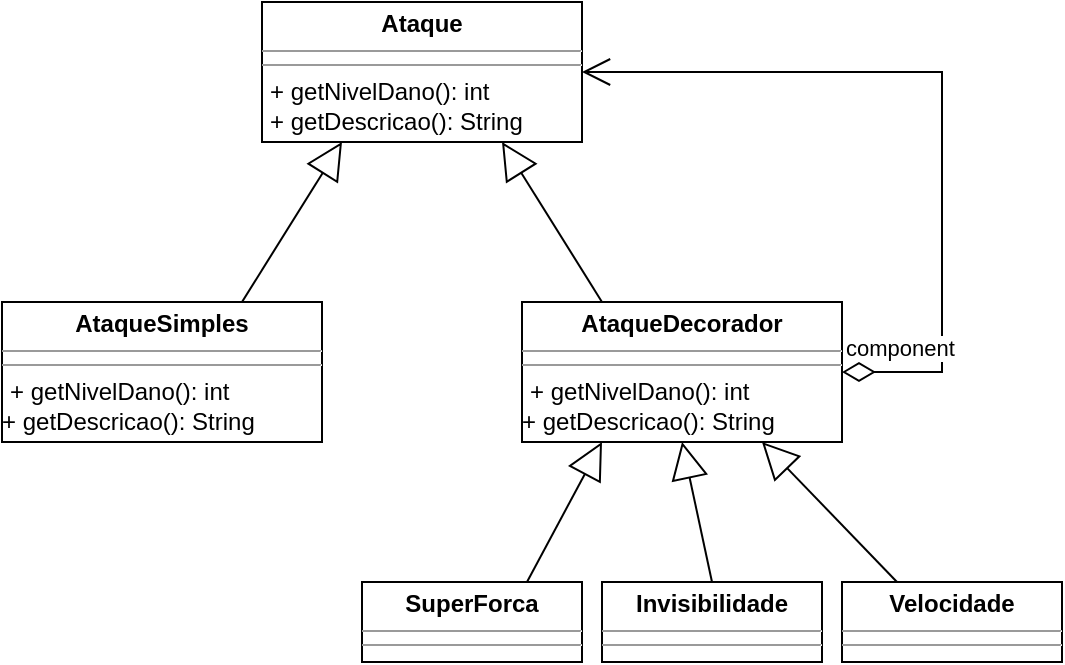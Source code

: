 <mxfile version="16.5.2" type="github">
  <diagram id="C5RBs43oDa-KdzZeNtuy" name="Page-1">
    <mxGraphModel dx="1278" dy="2902" grid="1" gridSize="10" guides="1" tooltips="1" connect="1" arrows="1" fold="1" page="1" pageScale="1" pageWidth="827" pageHeight="1169" math="0" shadow="0">
      <root>
        <mxCell id="WIyWlLk6GJQsqaUBKTNV-0" />
        <mxCell id="WIyWlLk6GJQsqaUBKTNV-1" parent="WIyWlLk6GJQsqaUBKTNV-0" />
        <mxCell id="HLLe7YfsGDXBNdtHh6So-0" value="&lt;p style=&quot;margin: 0px ; margin-top: 4px ; text-align: center&quot;&gt;&lt;b&gt;Ataque&lt;/b&gt;&lt;/p&gt;&lt;hr size=&quot;1&quot;&gt;&lt;hr size=&quot;1&quot;&gt;&lt;p style=&quot;margin: 0px ; margin-left: 4px&quot;&gt;+ getNivelDano(): int&lt;/p&gt;&lt;p style=&quot;margin: 0px ; margin-left: 4px&quot;&gt;+ getDescricao(): String&lt;br&gt;&lt;/p&gt;" style="verticalAlign=top;align=left;overflow=fill;fontSize=12;fontFamily=Helvetica;html=1;" vertex="1" parent="WIyWlLk6GJQsqaUBKTNV-1">
          <mxGeometry x="290" y="-2240" width="160" height="70" as="geometry" />
        </mxCell>
        <mxCell id="HLLe7YfsGDXBNdtHh6So-1" value="&lt;p style=&quot;margin: 0px ; margin-top: 4px ; text-align: center&quot;&gt;&lt;b&gt;AtaqueSimples&lt;/b&gt;&lt;/p&gt;&lt;hr size=&quot;1&quot;&gt;&lt;hr size=&quot;1&quot;&gt;&lt;p style=&quot;margin: 0px ; margin-left: 4px&quot;&gt;+ getNivelDano(): int&lt;/p&gt;+ getDescricao(): String" style="verticalAlign=top;align=left;overflow=fill;fontSize=12;fontFamily=Helvetica;html=1;" vertex="1" parent="WIyWlLk6GJQsqaUBKTNV-1">
          <mxGeometry x="160" y="-2090" width="160" height="70" as="geometry" />
        </mxCell>
        <mxCell id="HLLe7YfsGDXBNdtHh6So-2" value="&lt;p style=&quot;margin: 0px ; margin-top: 4px ; text-align: center&quot;&gt;&lt;b&gt;AtaqueDecorador&lt;/b&gt;&lt;/p&gt;&lt;hr size=&quot;1&quot;&gt;&lt;hr size=&quot;1&quot;&gt;&lt;p style=&quot;margin: 0px ; margin-left: 4px&quot;&gt;+ getNivelDano(): int&lt;/p&gt;+ getDescricao(): String" style="verticalAlign=top;align=left;overflow=fill;fontSize=12;fontFamily=Helvetica;html=1;" vertex="1" parent="WIyWlLk6GJQsqaUBKTNV-1">
          <mxGeometry x="420" y="-2090" width="160" height="70" as="geometry" />
        </mxCell>
        <mxCell id="HLLe7YfsGDXBNdtHh6So-3" value="" style="endArrow=block;endSize=16;endFill=0;html=1;rounded=0;exitX=0.75;exitY=0;exitDx=0;exitDy=0;entryX=0.25;entryY=1;entryDx=0;entryDy=0;" edge="1" parent="WIyWlLk6GJQsqaUBKTNV-1" source="HLLe7YfsGDXBNdtHh6So-1" target="HLLe7YfsGDXBNdtHh6So-0">
          <mxGeometry width="160" relative="1" as="geometry">
            <mxPoint x="247" y="-1898" as="sourcePoint" />
            <mxPoint x="440" y="-2000" as="targetPoint" />
          </mxGeometry>
        </mxCell>
        <mxCell id="HLLe7YfsGDXBNdtHh6So-4" value="" style="endArrow=block;endSize=16;endFill=0;html=1;rounded=0;exitX=0.25;exitY=0;exitDx=0;exitDy=0;entryX=0.75;entryY=1;entryDx=0;entryDy=0;" edge="1" parent="WIyWlLk6GJQsqaUBKTNV-1" source="HLLe7YfsGDXBNdtHh6So-2" target="HLLe7YfsGDXBNdtHh6So-0">
          <mxGeometry width="160" relative="1" as="geometry">
            <mxPoint x="257" y="-1888" as="sourcePoint" />
            <mxPoint x="450" y="-1990" as="targetPoint" />
          </mxGeometry>
        </mxCell>
        <mxCell id="HLLe7YfsGDXBNdtHh6So-5" value="component" style="endArrow=open;html=1;endSize=12;startArrow=diamondThin;startSize=14;startFill=0;edgeStyle=orthogonalEdgeStyle;align=left;verticalAlign=bottom;rounded=0;entryX=1;entryY=0.5;entryDx=0;entryDy=0;exitX=1;exitY=0.5;exitDx=0;exitDy=0;" edge="1" parent="WIyWlLk6GJQsqaUBKTNV-1" source="HLLe7YfsGDXBNdtHh6So-2" target="HLLe7YfsGDXBNdtHh6So-0">
          <mxGeometry x="-1" y="3" relative="1" as="geometry">
            <mxPoint x="630" y="-2090" as="sourcePoint" />
            <mxPoint x="530" y="-2130" as="targetPoint" />
            <Array as="points">
              <mxPoint x="630" y="-2055" />
              <mxPoint x="630" y="-2205" />
            </Array>
          </mxGeometry>
        </mxCell>
        <mxCell id="HLLe7YfsGDXBNdtHh6So-6" value="&lt;p style=&quot;margin: 0px ; margin-top: 4px ; text-align: center&quot;&gt;&lt;b&gt;SuperForca&lt;/b&gt;&lt;br&gt;&lt;/p&gt;&lt;hr size=&quot;1&quot;&gt;&lt;hr size=&quot;1&quot;&gt;" style="verticalAlign=top;align=left;overflow=fill;fontSize=12;fontFamily=Helvetica;html=1;" vertex="1" parent="WIyWlLk6GJQsqaUBKTNV-1">
          <mxGeometry x="340" y="-1950" width="110" height="40" as="geometry" />
        </mxCell>
        <mxCell id="HLLe7YfsGDXBNdtHh6So-7" value="&lt;p style=&quot;margin: 0px ; margin-top: 4px ; text-align: center&quot;&gt;&lt;b&gt;Invisibilidade&lt;/b&gt;&lt;br&gt;&lt;/p&gt;&lt;hr size=&quot;1&quot;&gt;&lt;hr size=&quot;1&quot;&gt;" style="verticalAlign=top;align=left;overflow=fill;fontSize=12;fontFamily=Helvetica;html=1;" vertex="1" parent="WIyWlLk6GJQsqaUBKTNV-1">
          <mxGeometry x="460" y="-1950" width="110" height="40" as="geometry" />
        </mxCell>
        <mxCell id="HLLe7YfsGDXBNdtHh6So-8" value="&lt;p style=&quot;margin: 0px ; margin-top: 4px ; text-align: center&quot;&gt;&lt;b&gt;Velocidade&lt;/b&gt;&lt;br&gt;&lt;/p&gt;&lt;hr size=&quot;1&quot;&gt;&lt;hr size=&quot;1&quot;&gt;" style="verticalAlign=top;align=left;overflow=fill;fontSize=12;fontFamily=Helvetica;html=1;" vertex="1" parent="WIyWlLk6GJQsqaUBKTNV-1">
          <mxGeometry x="580" y="-1950" width="110" height="40" as="geometry" />
        </mxCell>
        <mxCell id="HLLe7YfsGDXBNdtHh6So-9" value="" style="endArrow=block;endSize=16;endFill=0;html=1;rounded=0;exitX=0.75;exitY=0;exitDx=0;exitDy=0;entryX=0.25;entryY=1;entryDx=0;entryDy=0;" edge="1" parent="WIyWlLk6GJQsqaUBKTNV-1" source="HLLe7YfsGDXBNdtHh6So-6" target="HLLe7YfsGDXBNdtHh6So-2">
          <mxGeometry width="160" relative="1" as="geometry">
            <mxPoint x="290" y="-2080" as="sourcePoint" />
            <mxPoint x="340" y="-2160" as="targetPoint" />
          </mxGeometry>
        </mxCell>
        <mxCell id="HLLe7YfsGDXBNdtHh6So-10" value="" style="endArrow=block;endSize=16;endFill=0;html=1;rounded=0;exitX=0.5;exitY=0;exitDx=0;exitDy=0;entryX=0.5;entryY=1;entryDx=0;entryDy=0;" edge="1" parent="WIyWlLk6GJQsqaUBKTNV-1" source="HLLe7YfsGDXBNdtHh6So-7" target="HLLe7YfsGDXBNdtHh6So-2">
          <mxGeometry width="160" relative="1" as="geometry">
            <mxPoint x="432.5" y="-1940" as="sourcePoint" />
            <mxPoint x="470.0" y="-2010" as="targetPoint" />
          </mxGeometry>
        </mxCell>
        <mxCell id="HLLe7YfsGDXBNdtHh6So-11" value="" style="endArrow=block;endSize=16;endFill=0;html=1;rounded=0;exitX=0.25;exitY=0;exitDx=0;exitDy=0;entryX=0.75;entryY=1;entryDx=0;entryDy=0;" edge="1" parent="WIyWlLk6GJQsqaUBKTNV-1" source="HLLe7YfsGDXBNdtHh6So-8" target="HLLe7YfsGDXBNdtHh6So-2">
          <mxGeometry width="160" relative="1" as="geometry">
            <mxPoint x="442.5" y="-1930" as="sourcePoint" />
            <mxPoint x="480.0" y="-2000" as="targetPoint" />
          </mxGeometry>
        </mxCell>
      </root>
    </mxGraphModel>
  </diagram>
</mxfile>
